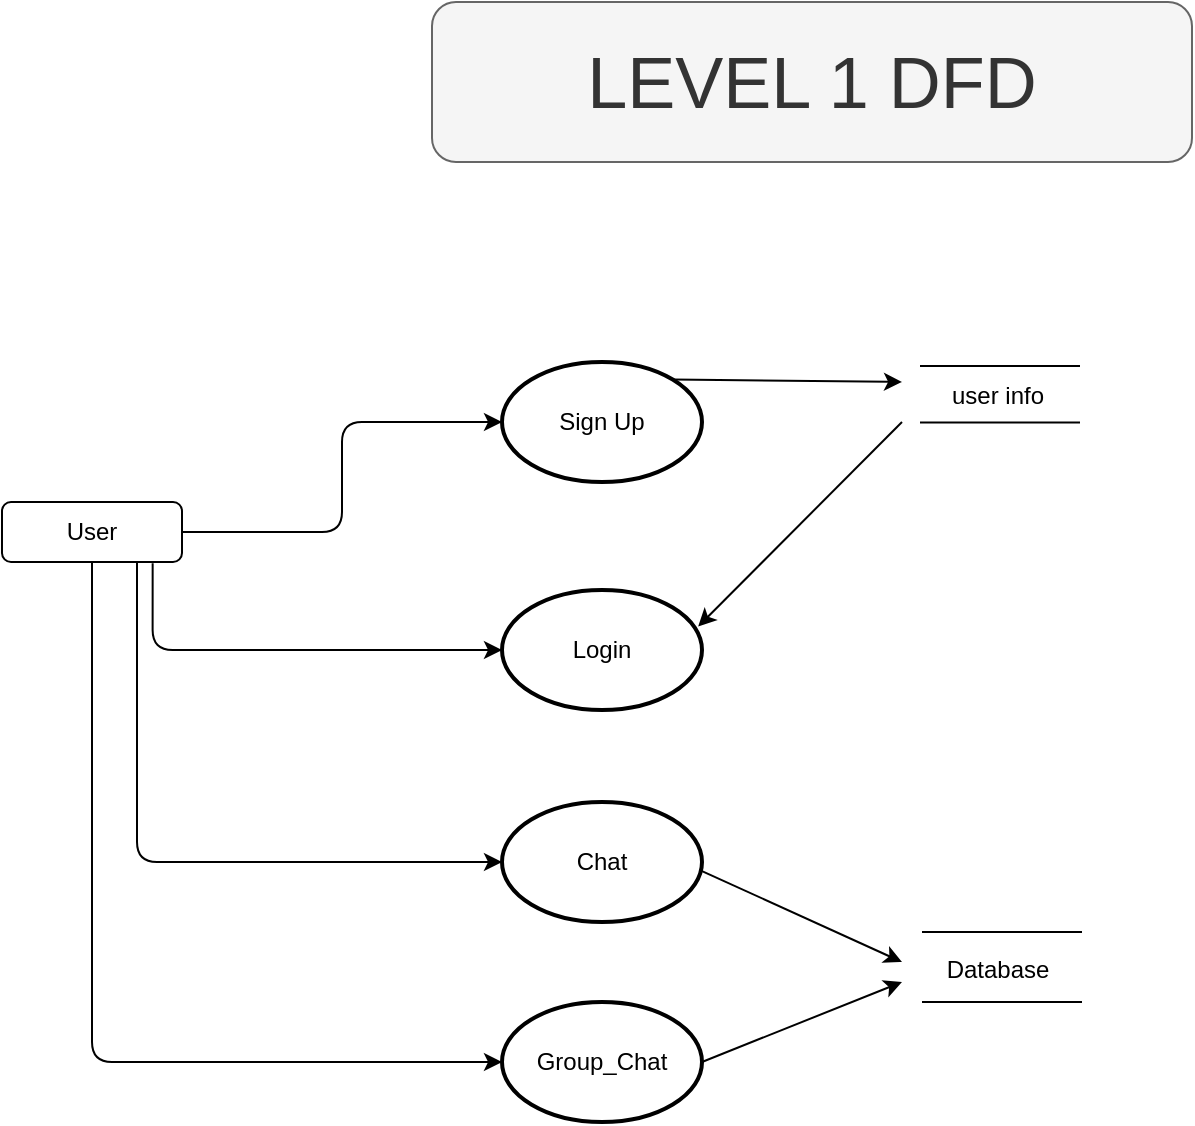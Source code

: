 <mxfile version="21.7.5" type="github" pages="2">
  <diagram name="Page-1" id="aW8Af9oP-AqIqSo3x8vM">
    <mxGraphModel dx="1588" dy="912" grid="1" gridSize="10" guides="1" tooltips="1" connect="1" arrows="1" fold="1" page="1" pageScale="1" pageWidth="1169" pageHeight="827" math="0" shadow="0">
      <root>
        <mxCell id="0" />
        <mxCell id="1" parent="0" />
        <mxCell id="G6i_hRRT8_Z-7Q2OzLo--1" value="Sign Up" style="strokeWidth=2;html=1;shape=mxgraph.flowchart.start_1;whiteSpace=wrap;" parent="1" vertex="1">
          <mxGeometry x="430" y="240" width="100" height="60" as="geometry" />
        </mxCell>
        <mxCell id="G6i_hRRT8_Z-7Q2OzLo--2" value="User" style="rounded=1;whiteSpace=wrap;html=1;" parent="1" vertex="1">
          <mxGeometry x="180" y="310" width="90" height="30" as="geometry" />
        </mxCell>
        <mxCell id="G6i_hRRT8_Z-7Q2OzLo--4" value="Login" style="strokeWidth=2;html=1;shape=mxgraph.flowchart.start_1;whiteSpace=wrap;" parent="1" vertex="1">
          <mxGeometry x="430" y="354" width="100" height="60" as="geometry" />
        </mxCell>
        <mxCell id="G6i_hRRT8_Z-7Q2OzLo--8" value="" style="endArrow=classic;html=1;rounded=1;exitX=1;exitY=0.5;exitDx=0;exitDy=0;edgeStyle=orthogonalEdgeStyle;entryX=0;entryY=0.5;entryDx=0;entryDy=0;entryPerimeter=0;" parent="1" source="G6i_hRRT8_Z-7Q2OzLo--2" target="G6i_hRRT8_Z-7Q2OzLo--1" edge="1">
          <mxGeometry width="50" height="50" relative="1" as="geometry">
            <mxPoint x="370" y="250" as="sourcePoint" />
            <mxPoint x="210" y="70" as="targetPoint" />
          </mxGeometry>
        </mxCell>
        <mxCell id="G6i_hRRT8_Z-7Q2OzLo--9" value="" style="endArrow=classic;html=1;rounded=1;edgeStyle=orthogonalEdgeStyle;exitX=0.837;exitY=1.022;exitDx=0;exitDy=0;exitPerimeter=0;entryX=0;entryY=0.5;entryDx=0;entryDy=0;entryPerimeter=0;" parent="1" source="G6i_hRRT8_Z-7Q2OzLo--2" target="G6i_hRRT8_Z-7Q2OzLo--4" edge="1">
          <mxGeometry width="50" height="50" relative="1" as="geometry">
            <mxPoint x="370" y="250" as="sourcePoint" />
            <mxPoint x="420" y="200" as="targetPoint" />
          </mxGeometry>
        </mxCell>
        <mxCell id="G6i_hRRT8_Z-7Q2OzLo--10" value="" style="endArrow=none;html=1;rounded=0;" parent="1" edge="1">
          <mxGeometry width="50" height="50" relative="1" as="geometry">
            <mxPoint x="639" y="242" as="sourcePoint" />
            <mxPoint x="719" y="242" as="targetPoint" />
          </mxGeometry>
        </mxCell>
        <mxCell id="G6i_hRRT8_Z-7Q2OzLo--11" value="" style="endArrow=none;html=1;rounded=0;" parent="1" edge="1">
          <mxGeometry width="50" height="50" relative="1" as="geometry">
            <mxPoint x="639" y="270.29" as="sourcePoint" />
            <mxPoint x="719" y="270.29" as="targetPoint" />
          </mxGeometry>
        </mxCell>
        <mxCell id="G6i_hRRT8_Z-7Q2OzLo--12" value="user info" style="text;html=1;strokeColor=none;fillColor=none;align=center;verticalAlign=middle;whiteSpace=wrap;rounded=0;" parent="1" vertex="1">
          <mxGeometry x="648" y="242" width="60" height="30" as="geometry" />
        </mxCell>
        <mxCell id="G6i_hRRT8_Z-7Q2OzLo--13" value="" style="endArrow=classic;html=1;rounded=0;exitX=0.855;exitY=0.145;exitDx=0;exitDy=0;exitPerimeter=0;" parent="1" source="G6i_hRRT8_Z-7Q2OzLo--1" edge="1">
          <mxGeometry width="50" height="50" relative="1" as="geometry">
            <mxPoint x="340" y="230" as="sourcePoint" />
            <mxPoint x="630" y="250" as="targetPoint" />
          </mxGeometry>
        </mxCell>
        <mxCell id="oB6amdilzuwM8m_cuun_-3" value="Group_Chat" style="strokeWidth=2;html=1;shape=mxgraph.flowchart.start_1;whiteSpace=wrap;" parent="1" vertex="1">
          <mxGeometry x="430" y="560" width="100" height="60" as="geometry" />
        </mxCell>
        <mxCell id="oB6amdilzuwM8m_cuun_-4" value="Chat" style="strokeWidth=2;html=1;shape=mxgraph.flowchart.start_1;whiteSpace=wrap;" parent="1" vertex="1">
          <mxGeometry x="430" y="460" width="100" height="60" as="geometry" />
        </mxCell>
        <mxCell id="9c9tSOourMeRMgRfwW1i-1" value="" style="endArrow=classic;html=1;rounded=1;exitX=0.75;exitY=1;exitDx=0;exitDy=0;entryX=0;entryY=0.5;entryDx=0;entryDy=0;entryPerimeter=0;edgeStyle=orthogonalEdgeStyle;" parent="1" source="G6i_hRRT8_Z-7Q2OzLo--2" target="oB6amdilzuwM8m_cuun_-4" edge="1">
          <mxGeometry width="50" height="50" relative="1" as="geometry">
            <mxPoint x="50" y="200" as="sourcePoint" />
            <mxPoint x="100" y="150" as="targetPoint" />
          </mxGeometry>
        </mxCell>
        <mxCell id="9c9tSOourMeRMgRfwW1i-2" value="" style="endArrow=classic;html=1;rounded=1;exitX=0.5;exitY=1;exitDx=0;exitDy=0;entryX=0;entryY=0.5;entryDx=0;entryDy=0;entryPerimeter=0;edgeStyle=orthogonalEdgeStyle;" parent="1" source="G6i_hRRT8_Z-7Q2OzLo--2" target="oB6amdilzuwM8m_cuun_-3" edge="1">
          <mxGeometry width="50" height="50" relative="1" as="geometry">
            <mxPoint x="20" y="320" as="sourcePoint" />
            <mxPoint x="205" y="450" as="targetPoint" />
          </mxGeometry>
        </mxCell>
        <mxCell id="9c9tSOourMeRMgRfwW1i-7" value="" style="line;strokeWidth=1;rotatable=0;dashed=0;labelPosition=right;align=left;verticalAlign=middle;spacingTop=0;spacingLeft=6;points=[];portConstraint=eastwest;" parent="1" vertex="1">
          <mxGeometry x="640" y="470" width="80" height="110" as="geometry" />
        </mxCell>
        <mxCell id="9c9tSOourMeRMgRfwW1i-8" value="" style="line;strokeWidth=1;rotatable=0;dashed=0;labelPosition=right;align=left;verticalAlign=middle;spacingTop=0;spacingLeft=6;points=[];portConstraint=eastwest;" parent="1" vertex="1">
          <mxGeometry x="640" y="555" width="80" height="10" as="geometry" />
        </mxCell>
        <mxCell id="9c9tSOourMeRMgRfwW1i-10" value="Database" style="text;html=1;strokeColor=none;fillColor=none;align=center;verticalAlign=middle;whiteSpace=wrap;rounded=0;" parent="1" vertex="1">
          <mxGeometry x="648" y="529" width="60" height="30" as="geometry" />
        </mxCell>
        <mxCell id="9c9tSOourMeRMgRfwW1i-11" value="" style="endArrow=classic;html=1;rounded=0;exitX=1;exitY=0.5;exitDx=0;exitDy=0;exitPerimeter=0;" parent="1" source="oB6amdilzuwM8m_cuun_-3" edge="1">
          <mxGeometry width="50" height="50" relative="1" as="geometry">
            <mxPoint x="360" y="340" as="sourcePoint" />
            <mxPoint x="630" y="550" as="targetPoint" />
          </mxGeometry>
        </mxCell>
        <mxCell id="9c9tSOourMeRMgRfwW1i-13" value="" style="endArrow=classic;html=1;rounded=0;exitX=0.989;exitY=0.567;exitDx=0;exitDy=0;exitPerimeter=0;" parent="1" source="oB6amdilzuwM8m_cuun_-4" edge="1">
          <mxGeometry width="50" height="50" relative="1" as="geometry">
            <mxPoint x="350" y="250" as="sourcePoint" />
            <mxPoint x="630" y="540" as="targetPoint" />
          </mxGeometry>
        </mxCell>
        <mxCell id="9c9tSOourMeRMgRfwW1i-17" value="" style="endArrow=classic;html=1;rounded=0;entryX=0.981;entryY=0.304;entryDx=0;entryDy=0;entryPerimeter=0;" parent="1" target="G6i_hRRT8_Z-7Q2OzLo--4" edge="1">
          <mxGeometry width="50" height="50" relative="1" as="geometry">
            <mxPoint x="630" y="270" as="sourcePoint" />
            <mxPoint x="660" y="160" as="targetPoint" />
          </mxGeometry>
        </mxCell>
        <mxCell id="dOdT1YZzO6a1e_cIn3O--1" value="&lt;font style=&quot;font-size: 36px;&quot;&gt;LEVEL 1 DFD&lt;/font&gt;" style="rounded=1;whiteSpace=wrap;html=1;fillColor=#f5f5f5;fontColor=#333333;strokeColor=#666666;" parent="1" vertex="1">
          <mxGeometry x="395" y="60" width="380" height="80" as="geometry" />
        </mxCell>
      </root>
    </mxGraphModel>
  </diagram>
  <diagram id="MI2tNRsE5aHidpLo9ihw" name="Page-2">
    <mxGraphModel dx="1764" dy="1013" grid="1" gridSize="10" guides="1" tooltips="1" connect="1" arrows="1" fold="1" page="1" pageScale="1" pageWidth="1169" pageHeight="827" math="0" shadow="0">
      <root>
        <mxCell id="0" />
        <mxCell id="1" parent="0" />
        <mxCell id="---odWJL_9JeowPd-2aQ-2" value="&lt;font style=&quot;font-size: 36px;&quot;&gt;LEVEL 0 DFD&lt;/font&gt;" style="rounded=1;whiteSpace=wrap;html=1;fillColor=#f5f5f5;fontColor=#333333;strokeColor=#666666;" parent="1" vertex="1">
          <mxGeometry x="410" y="50" width="380" height="80" as="geometry" />
        </mxCell>
        <mxCell id="---odWJL_9JeowPd-2aQ-9" value="" style="ellipse;whiteSpace=wrap;html=1;direction=south;" parent="1" vertex="1">
          <mxGeometry x="800" y="250" width="240" height="290" as="geometry" />
        </mxCell>
        <mxCell id="---odWJL_9JeowPd-2aQ-11" value="&lt;font style=&quot;font-size: 30px;&quot;&gt;Chat&lt;br&gt;Application&lt;/font&gt;" style="text;html=1;strokeColor=none;fillColor=none;align=center;verticalAlign=middle;whiteSpace=wrap;rounded=0;" parent="1" vertex="1">
          <mxGeometry x="840" y="330" width="160" height="110" as="geometry" />
        </mxCell>
        <mxCell id="---odWJL_9JeowPd-2aQ-12" value="" style="rounded=1;whiteSpace=wrap;html=1;" parent="1" vertex="1">
          <mxGeometry x="130" y="260" width="250" height="250" as="geometry" />
        </mxCell>
        <mxCell id="---odWJL_9JeowPd-2aQ-13" value="&lt;font style=&quot;font-size: 30px;&quot;&gt;user&lt;/font&gt;" style="text;html=1;strokeColor=none;fillColor=none;align=center;verticalAlign=middle;whiteSpace=wrap;rounded=0;" parent="1" vertex="1">
          <mxGeometry x="225" y="370" width="60" height="30" as="geometry" />
        </mxCell>
        <mxCell id="---odWJL_9JeowPd-2aQ-16" value="" style="endArrow=classic;html=1;rounded=0;exitX=0.993;exitY=0.103;exitDx=0;exitDy=0;exitPerimeter=0;entryX=0.382;entryY=0.986;entryDx=0;entryDy=0;entryPerimeter=0;" parent="1" source="---odWJL_9JeowPd-2aQ-12" target="---odWJL_9JeowPd-2aQ-9" edge="1">
          <mxGeometry width="50" height="50" relative="1" as="geometry">
            <mxPoint x="400" y="310" as="sourcePoint" />
            <mxPoint x="800" y="360" as="targetPoint" />
          </mxGeometry>
        </mxCell>
        <mxCell id="---odWJL_9JeowPd-2aQ-17" value="Login&amp;nbsp;" style="text;html=1;strokeColor=none;fillColor=none;align=center;verticalAlign=middle;whiteSpace=wrap;rounded=0;rotation=15;" parent="1" vertex="1">
          <mxGeometry x="570" y="300" width="60" height="30" as="geometry" />
        </mxCell>
        <mxCell id="---odWJL_9JeowPd-2aQ-18" value="" style="endArrow=classic;html=1;rounded=0;exitX=1;exitY=0.5;exitDx=0;exitDy=0;entryX=0.465;entryY=0.997;entryDx=0;entryDy=0;entryPerimeter=0;" parent="1" source="---odWJL_9JeowPd-2aQ-12" target="---odWJL_9JeowPd-2aQ-9" edge="1">
          <mxGeometry width="50" height="50" relative="1" as="geometry">
            <mxPoint x="580" y="380" as="sourcePoint" />
            <mxPoint x="770" y="385" as="targetPoint" />
          </mxGeometry>
        </mxCell>
        <mxCell id="---odWJL_9JeowPd-2aQ-19" value="Chat" style="text;html=1;strokeColor=none;fillColor=none;align=center;verticalAlign=middle;whiteSpace=wrap;rounded=0;" parent="1" vertex="1">
          <mxGeometry x="550" y="360" width="60" height="30" as="geometry" />
        </mxCell>
        <mxCell id="T5nX1nCgt0xRByemzgS3-1" value="" style="endArrow=classic;html=1;rounded=0;entryX=0.76;entryY=0.938;entryDx=0;entryDy=0;entryPerimeter=0;" parent="1" target="---odWJL_9JeowPd-2aQ-9" edge="1">
          <mxGeometry width="50" height="50" relative="1" as="geometry">
            <mxPoint x="380" y="480" as="sourcePoint" />
            <mxPoint x="590" y="440" as="targetPoint" />
            <Array as="points" />
          </mxGeometry>
        </mxCell>
        <mxCell id="T5nX1nCgt0xRByemzgS3-2" value="Group_Chat" style="text;html=1;strokeColor=none;fillColor=none;align=center;verticalAlign=middle;whiteSpace=wrap;rounded=0;" parent="1" vertex="1">
          <mxGeometry x="550" y="450" width="60" height="30" as="geometry" />
        </mxCell>
      </root>
    </mxGraphModel>
  </diagram>
</mxfile>

